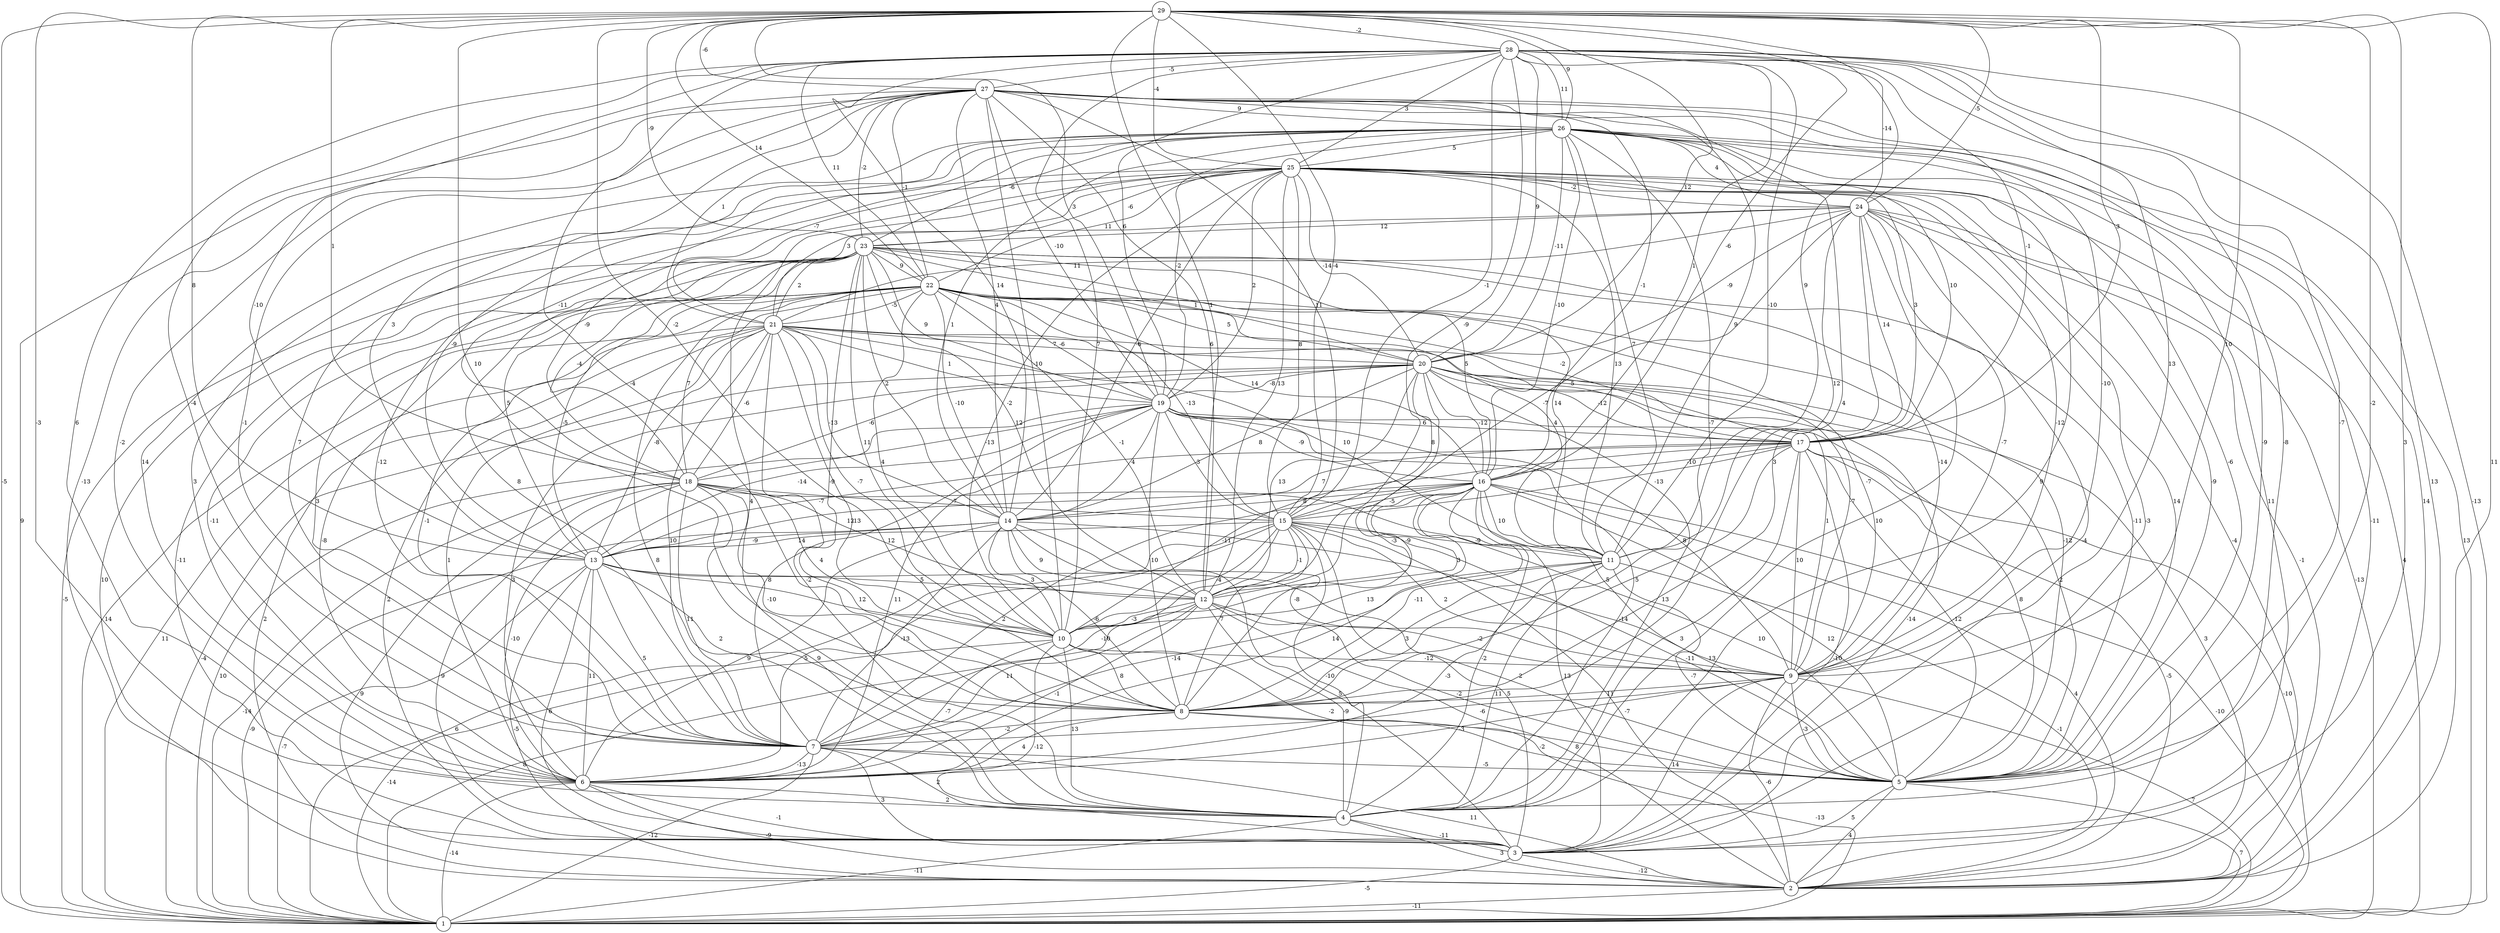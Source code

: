 graph { 
	 fontname="Helvetica,Arial,sans-serif" 
	 node [shape = circle]; 
	 29 -- 1 [label = "-5"];
	 29 -- 2 [label = "11"];
	 29 -- 3 [label = "3"];
	 29 -- 4 [label = "-3"];
	 29 -- 5 [label = "-2"];
	 29 -- 8 [label = "10"];
	 29 -- 9 [label = "10"];
	 29 -- 10 [label = "-2"];
	 29 -- 11 [label = "9"];
	 29 -- 12 [label = "1"];
	 29 -- 13 [label = "8"];
	 29 -- 15 [label = "-4"];
	 29 -- 16 [label = "-6"];
	 29 -- 17 [label = "3"];
	 29 -- 18 [label = "1"];
	 29 -- 19 [label = "3"];
	 29 -- 20 [label = "12"];
	 29 -- 22 [label = "14"];
	 29 -- 23 [label = "-9"];
	 29 -- 24 [label = "-5"];
	 29 -- 25 [label = "-4"];
	 29 -- 26 [label = "9"];
	 29 -- 27 [label = "-6"];
	 29 -- 28 [label = "-2"];
	 28 -- 1 [label = "-13"];
	 28 -- 2 [label = "13"];
	 28 -- 4 [label = "-8"];
	 28 -- 5 [label = "-7"];
	 28 -- 6 [label = "6"];
	 28 -- 7 [label = "-4"];
	 28 -- 8 [label = "-4"];
	 28 -- 9 [label = "13"];
	 28 -- 10 [label = "7"];
	 28 -- 11 [label = "-10"];
	 28 -- 12 [label = "-9"];
	 28 -- 13 [label = "-10"];
	 28 -- 14 [label = "14"];
	 28 -- 15 [label = "-1"];
	 28 -- 16 [label = "1"];
	 28 -- 17 [label = "-1"];
	 28 -- 19 [label = "6"];
	 28 -- 20 [label = "9"];
	 28 -- 22 [label = "11"];
	 28 -- 24 [label = "-14"];
	 28 -- 25 [label = "3"];
	 28 -- 26 [label = "11"];
	 28 -- 27 [label = "-5"];
	 27 -- 1 [label = "9"];
	 27 -- 2 [label = "14"];
	 27 -- 3 [label = "-13"];
	 27 -- 5 [label = "-9"];
	 27 -- 6 [label = "-2"];
	 27 -- 7 [label = "-1"];
	 27 -- 8 [label = "4"];
	 27 -- 9 [label = "-10"];
	 27 -- 10 [label = "-10"];
	 27 -- 11 [label = "9"];
	 27 -- 12 [label = "6"];
	 27 -- 13 [label = "3"];
	 27 -- 14 [label = "4"];
	 27 -- 15 [label = "11"];
	 27 -- 16 [label = "-1"];
	 27 -- 19 [label = "-10"];
	 27 -- 21 [label = "1"];
	 27 -- 22 [label = "-1"];
	 27 -- 23 [label = "-2"];
	 27 -- 26 [label = "9"];
	 26 -- 1 [label = "13"];
	 26 -- 2 [label = "-11"];
	 26 -- 3 [label = "11"];
	 26 -- 4 [label = "9"];
	 26 -- 5 [label = "-6"];
	 26 -- 6 [label = "14"];
	 26 -- 7 [label = "7"];
	 26 -- 8 [label = "-7"];
	 26 -- 11 [label = "7"];
	 26 -- 13 [label = "-9"];
	 26 -- 14 [label = "1"];
	 26 -- 16 [label = "-10"];
	 26 -- 17 [label = "10"];
	 26 -- 18 [label = "-11"];
	 26 -- 19 [label = "-2"];
	 26 -- 20 [label = "-11"];
	 26 -- 21 [label = "-7"];
	 26 -- 23 [label = "-6"];
	 26 -- 24 [label = "4"];
	 26 -- 25 [label = "5"];
	 25 -- 1 [label = "4"];
	 25 -- 2 [label = "-4"];
	 25 -- 3 [label = "-3"];
	 25 -- 4 [label = "4"];
	 25 -- 5 [label = "-9"];
	 25 -- 6 [label = "3"];
	 25 -- 7 [label = "-12"];
	 25 -- 9 [label = "-12"];
	 25 -- 10 [label = "-2"];
	 25 -- 11 [label = "13"];
	 25 -- 12 [label = "13"];
	 25 -- 14 [label = "-6"];
	 25 -- 15 [label = "8"];
	 25 -- 17 [label = "3"];
	 25 -- 18 [label = "-9"];
	 25 -- 19 [label = "2"];
	 25 -- 20 [label = "-14"];
	 25 -- 21 [label = "3"];
	 25 -- 22 [label = "11"];
	 25 -- 23 [label = "-6"];
	 25 -- 24 [label = "-2"];
	 24 -- 1 [label = "-13"];
	 24 -- 2 [label = "-1"];
	 24 -- 3 [label = "-4"];
	 24 -- 4 [label = "10"];
	 24 -- 5 [label = "14"];
	 24 -- 7 [label = "8"];
	 24 -- 8 [label = "3"];
	 24 -- 9 [label = "-7"];
	 24 -- 11 [label = "12"];
	 24 -- 12 [label = "-7"];
	 24 -- 17 [label = "14"];
	 24 -- 20 [label = "-9"];
	 24 -- 21 [label = "11"];
	 24 -- 23 [label = "12"];
	 23 -- 1 [label = "-5"];
	 23 -- 2 [label = "10"];
	 23 -- 3 [label = "-11"];
	 23 -- 5 [label = "-11"];
	 23 -- 6 [label = "-11"];
	 23 -- 7 [label = "3"];
	 23 -- 8 [label = "-9"];
	 23 -- 9 [label = "-14"];
	 23 -- 10 [label = "11"];
	 23 -- 11 [label = "14"];
	 23 -- 12 [label = "12"];
	 23 -- 13 [label = "5"];
	 23 -- 14 [label = "2"];
	 23 -- 16 [label = "5"];
	 23 -- 18 [label = "-4"];
	 23 -- 19 [label = "9"];
	 23 -- 20 [label = "1"];
	 23 -- 21 [label = "2"];
	 23 -- 22 [label = "9"];
	 22 -- 1 [label = "14"];
	 22 -- 4 [label = "8"];
	 22 -- 5 [label = "-12"];
	 22 -- 6 [label = "-8"];
	 22 -- 7 [label = "-1"];
	 22 -- 9 [label = "-7"];
	 22 -- 10 [label = "4"];
	 22 -- 11 [label = "4"];
	 22 -- 12 [label = "-1"];
	 22 -- 13 [label = "-5"];
	 22 -- 14 [label = "-10"];
	 22 -- 15 [label = "-13"];
	 22 -- 16 [label = "14"];
	 22 -- 17 [label = "-2"];
	 22 -- 18 [label = "7"];
	 22 -- 19 [label = "-6"];
	 22 -- 20 [label = "5"];
	 22 -- 21 [label = "-5"];
	 21 -- 1 [label = "11"];
	 21 -- 2 [label = "2"];
	 21 -- 3 [label = "2"];
	 21 -- 4 [label = "-2"];
	 21 -- 6 [label = "1"];
	 21 -- 7 [label = "10"];
	 21 -- 8 [label = "-13"];
	 21 -- 9 [label = "-7"];
	 21 -- 10 [label = "-7"];
	 21 -- 11 [label = "10"];
	 21 -- 13 [label = "-8"];
	 21 -- 14 [label = "-13"];
	 21 -- 17 [label = "-5"];
	 21 -- 18 [label = "-6"];
	 21 -- 19 [label = "1"];
	 21 -- 20 [label = "7"];
	 20 -- 1 [label = "-4"];
	 20 -- 2 [label = "3"];
	 20 -- 3 [label = "-14"];
	 20 -- 4 [label = "13"];
	 20 -- 5 [label = "2"];
	 20 -- 6 [label = "3"];
	 20 -- 8 [label = "-3"];
	 20 -- 9 [label = "1"];
	 20 -- 12 [label = "13"];
	 20 -- 14 [label = "8"];
	 20 -- 15 [label = "8"];
	 20 -- 16 [label = "-12"];
	 20 -- 17 [label = "-12"];
	 20 -- 18 [label = "-6"];
	 20 -- 19 [label = "-8"];
	 19 -- 1 [label = "10"];
	 19 -- 4 [label = "-14"];
	 19 -- 5 [label = "8"];
	 19 -- 6 [label = "11"];
	 19 -- 7 [label = "8"];
	 19 -- 8 [label = "10"];
	 19 -- 9 [label = "8"];
	 19 -- 13 [label = "-14"];
	 19 -- 14 [label = "4"];
	 19 -- 15 [label = "3"];
	 19 -- 16 [label = "-9"];
	 19 -- 17 [label = "6"];
	 19 -- 18 [label = "-13"];
	 18 -- 1 [label = "-14"];
	 18 -- 2 [label = "9"];
	 18 -- 3 [label = "9"];
	 18 -- 4 [label = "9"];
	 18 -- 5 [label = "10"];
	 18 -- 6 [label = "-10"];
	 18 -- 7 [label = "11"];
	 18 -- 8 [label = "-10"];
	 18 -- 10 [label = "4"];
	 18 -- 12 [label = "12"];
	 18 -- 15 [label = "-7"];
	 17 -- 1 [label = "-10"];
	 17 -- 2 [label = "-5"];
	 17 -- 3 [label = "-10"];
	 17 -- 4 [label = "3"];
	 17 -- 5 [label = "-12"];
	 17 -- 8 [label = "5"];
	 17 -- 9 [label = "10"];
	 17 -- 10 [label = "-11"];
	 17 -- 13 [label = "-7"];
	 17 -- 14 [label = "7"];
	 17 -- 15 [label = "-13"];
	 17 -- 16 [label = "-10"];
	 16 -- 1 [label = "-10"];
	 16 -- 2 [label = "4"];
	 16 -- 3 [label = "13"];
	 16 -- 4 [label = "-2"];
	 16 -- 5 [label = "12"];
	 16 -- 6 [label = "14"];
	 16 -- 7 [label = "2"];
	 16 -- 8 [label = "-11"];
	 16 -- 9 [label = "5"];
	 16 -- 10 [label = "3"];
	 16 -- 11 [label = "10"];
	 16 -- 12 [label = "-9"];
	 16 -- 13 [label = "12"];
	 16 -- 14 [label = "8"];
	 16 -- 15 [label = "-5"];
	 15 -- 1 [label = "6"];
	 15 -- 2 [label = "-7"];
	 15 -- 3 [label = "5"];
	 15 -- 4 [label = "-10"];
	 15 -- 5 [label = "-11"];
	 15 -- 6 [label = "5"];
	 15 -- 7 [label = "-10"];
	 15 -- 8 [label = "7"];
	 15 -- 9 [label = "2"];
	 15 -- 10 [label = "-4"];
	 15 -- 11 [label = "-9"];
	 15 -- 12 [label = "-1"];
	 15 -- 13 [label = "14"];
	 14 -- 1 [label = "-9"];
	 14 -- 3 [label = "5"];
	 14 -- 5 [label = "13"];
	 14 -- 6 [label = "9"];
	 14 -- 7 [label = "-13"];
	 14 -- 8 [label = "-6"];
	 14 -- 9 [label = "-8"];
	 14 -- 10 [label = "3"];
	 14 -- 12 [label = "9"];
	 14 -- 13 [label = "-9"];
	 13 -- 1 [label = "-7"];
	 13 -- 2 [label = "-5"];
	 13 -- 3 [label = "6"];
	 13 -- 5 [label = "2"];
	 13 -- 6 [label = "11"];
	 13 -- 7 [label = "5"];
	 13 -- 8 [label = "2"];
	 13 -- 10 [label = "12"];
	 13 -- 12 [label = "5"];
	 12 -- 1 [label = "8"];
	 12 -- 2 [label = "8"];
	 12 -- 4 [label = "-9"];
	 12 -- 5 [label = "-2"];
	 12 -- 6 [label = "-1"];
	 12 -- 7 [label = "11"];
	 12 -- 9 [label = "-2"];
	 12 -- 10 [label = "-3"];
	 11 -- 2 [label = "-1"];
	 11 -- 4 [label = "11"];
	 11 -- 5 [label = "-7"];
	 11 -- 6 [label = "-3"];
	 11 -- 7 [label = "-14"];
	 11 -- 8 [label = "3"];
	 11 -- 10 [label = "13"];
	 10 -- 1 [label = "-14"];
	 10 -- 3 [label = "-12"];
	 10 -- 4 [label = "13"];
	 10 -- 5 [label = "-2"];
	 10 -- 6 [label = "-7"];
	 10 -- 8 [label = "8"];
	 10 -- 9 [label = "-12"];
	 9 -- 1 [label = "7"];
	 9 -- 2 [label = "-6"];
	 9 -- 3 [label = "14"];
	 9 -- 5 [label = "-3"];
	 9 -- 6 [label = "-3"];
	 9 -- 7 [label = "-6"];
	 9 -- 8 [label = "11"];
	 8 -- 1 [label = "-13"];
	 8 -- 5 [label = "-2"];
	 8 -- 6 [label = "4"];
	 8 -- 7 [label = "-2"];
	 7 -- 1 [label = "-12"];
	 7 -- 2 [label = "11"];
	 7 -- 3 [label = "3"];
	 7 -- 4 [label = "2"];
	 7 -- 5 [label = "-5"];
	 7 -- 6 [label = "-13"];
	 6 -- 1 [label = "-14"];
	 6 -- 2 [label = "-9"];
	 6 -- 3 [label = "-1"];
	 6 -- 4 [label = "2"];
	 5 -- 1 [label = "7"];
	 5 -- 2 [label = "4"];
	 5 -- 3 [label = "5"];
	 4 -- 1 [label = "-11"];
	 4 -- 2 [label = "3"];
	 4 -- 3 [label = "-11"];
	 3 -- 1 [label = "-5"];
	 3 -- 2 [label = "-12"];
	 2 -- 1 [label = "-11"];
	 1;
	 2;
	 3;
	 4;
	 5;
	 6;
	 7;
	 8;
	 9;
	 10;
	 11;
	 12;
	 13;
	 14;
	 15;
	 16;
	 17;
	 18;
	 19;
	 20;
	 21;
	 22;
	 23;
	 24;
	 25;
	 26;
	 27;
	 28;
	 29;
}
